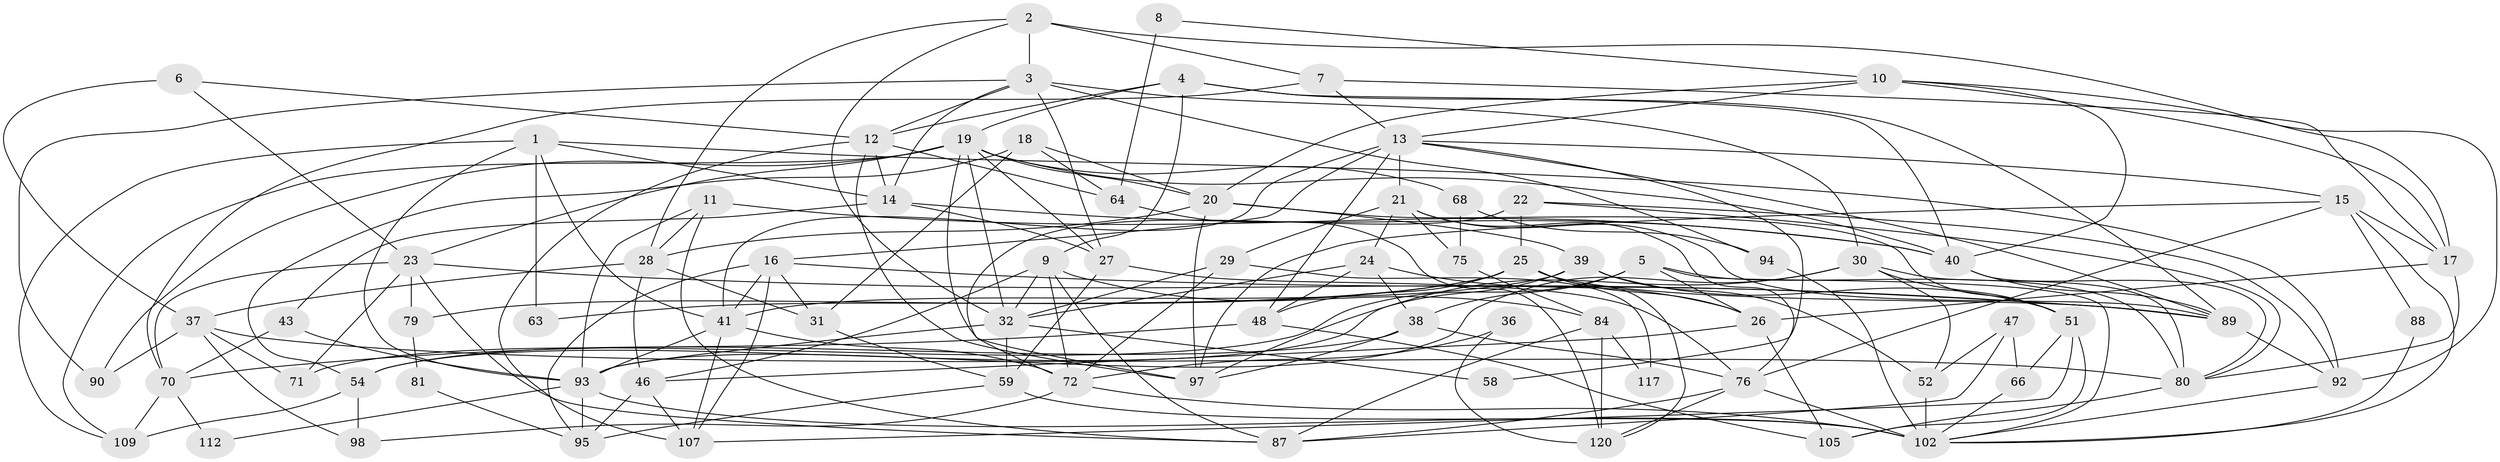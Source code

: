 // original degree distribution, {3: 0.25806451612903225, 7: 0.024193548387096774, 4: 0.3467741935483871, 2: 0.10483870967741936, 5: 0.1532258064516129, 6: 0.10483870967741936, 8: 0.008064516129032258}
// Generated by graph-tools (version 1.1) at 2025/11/02/27/25 16:11:24]
// undirected, 77 vertices, 195 edges
graph export_dot {
graph [start="1"]
  node [color=gray90,style=filled];
  1 [super="+108"];
  2 [super="+124"];
  3;
  4 [super="+45"];
  5 [super="+69"];
  6;
  7 [super="+110"];
  8;
  9 [super="+55"];
  10 [super="+50"];
  11 [super="+53"];
  12 [super="+57"];
  13 [super="+121"];
  14 [super="+99"];
  15 [super="+34"];
  16 [super="+44"];
  17 [super="+65"];
  18 [super="+35"];
  19 [super="+49"];
  20 [super="+114"];
  21 [super="+116"];
  22;
  23 [super="+77"];
  24 [super="+78"];
  25 [super="+33"];
  26 [super="+86"];
  27 [super="+74"];
  28 [super="+73"];
  29;
  30 [super="+85"];
  31 [super="+96"];
  32 [super="+82"];
  36;
  37 [super="+61"];
  38 [super="+56"];
  39 [super="+91"];
  40 [super="+42"];
  41 [super="+67"];
  43;
  46;
  47;
  48 [super="+60"];
  51 [super="+62"];
  52;
  54;
  58;
  59 [super="+103"];
  63;
  64 [super="+101"];
  66;
  68;
  70 [super="+113"];
  71;
  72 [super="+83"];
  75;
  76;
  79;
  80 [super="+100"];
  81;
  84;
  87 [super="+111"];
  88;
  89 [super="+119"];
  90;
  92 [super="+122"];
  93 [super="+123"];
  94;
  95 [super="+106"];
  97 [super="+118"];
  98;
  102 [super="+104"];
  105 [super="+115"];
  107;
  109;
  112;
  117;
  120;
  1 -- 63 [weight=2];
  1 -- 109;
  1 -- 41;
  1 -- 92;
  1 -- 93;
  1 -- 14;
  2 -- 3;
  2 -- 17;
  2 -- 32;
  2 -- 28;
  2 -- 7;
  3 -- 14;
  3 -- 90;
  3 -- 94;
  3 -- 12;
  3 -- 30;
  3 -- 27;
  4 -- 12;
  4 -- 19;
  4 -- 40;
  4 -- 89;
  4 -- 9;
  5 -- 38;
  5 -- 71;
  5 -- 80;
  5 -- 102;
  5 -- 26;
  6 -- 23;
  6 -- 37;
  6 -- 12;
  7 -- 70;
  7 -- 13;
  7 -- 17;
  8 -- 64;
  8 -- 10;
  9 -- 46;
  9 -- 84;
  9 -- 87;
  9 -- 32;
  9 -- 72;
  10 -- 40;
  10 -- 20;
  10 -- 13;
  10 -- 17;
  10 -- 92;
  11 -- 93;
  11 -- 87;
  11 -- 40;
  11 -- 28;
  12 -- 107;
  12 -- 97;
  12 -- 64;
  12 -- 14;
  13 -- 21;
  13 -- 48;
  13 -- 58;
  13 -- 16;
  13 -- 89;
  13 -- 15;
  13 -- 41;
  14 -- 43;
  14 -- 27;
  14 -- 40;
  15 -- 17;
  15 -- 102;
  15 -- 76;
  15 -- 88;
  15 -- 97;
  16 -- 107;
  16 -- 89;
  16 -- 31;
  16 -- 95;
  16 -- 41;
  17 -- 80;
  17 -- 26;
  18 -- 54;
  18 -- 20;
  18 -- 64;
  18 -- 31;
  19 -- 109;
  19 -- 20;
  19 -- 32;
  19 -- 97;
  19 -- 90;
  19 -- 68;
  19 -- 23;
  19 -- 27;
  19 -- 40;
  20 -- 51;
  20 -- 97;
  20 -- 28;
  20 -- 39;
  21 -- 29;
  21 -- 76;
  21 -- 75;
  21 -- 89;
  21 -- 24;
  22 -- 80;
  22 -- 25;
  22 -- 72;
  22 -- 92;
  23 -- 70;
  23 -- 71;
  23 -- 79;
  23 -- 89;
  23 -- 87;
  24 -- 32;
  24 -- 48;
  24 -- 38;
  24 -- 26;
  25 -- 89;
  25 -- 48;
  25 -- 120;
  25 -- 26;
  25 -- 63;
  25 -- 79;
  26 -- 105;
  26 -- 46;
  27 -- 76;
  27 -- 59;
  28 -- 46;
  28 -- 31;
  28 -- 37;
  29 -- 32;
  29 -- 117;
  29 -- 72;
  30 -- 80;
  30 -- 52;
  30 -- 51;
  30 -- 54;
  30 -- 93;
  31 -- 59;
  32 -- 58;
  32 -- 93;
  32 -- 59;
  36 -- 120;
  36 -- 72;
  37 -- 71;
  37 -- 98;
  37 -- 80;
  37 -- 90;
  38 -- 76;
  38 -- 54;
  38 -- 97;
  39 -- 97;
  39 -- 51;
  39 -- 52;
  39 -- 41;
  40 -- 80;
  40 -- 89;
  41 -- 107;
  41 -- 72;
  41 -- 93;
  43 -- 93;
  43 -- 70;
  46 -- 107;
  46 -- 95;
  47 -- 52;
  47 -- 87;
  47 -- 66;
  48 -- 70;
  48 -- 105;
  51 -- 105;
  51 -- 107;
  51 -- 66;
  52 -- 102;
  54 -- 98;
  54 -- 109;
  59 -- 102;
  59 -- 95;
  64 -- 120;
  66 -- 102;
  68 -- 75;
  68 -- 94;
  70 -- 109;
  70 -- 112;
  72 -- 102;
  72 -- 98;
  75 -- 84;
  76 -- 87;
  76 -- 120;
  76 -- 102;
  79 -- 81;
  80 -- 105;
  81 -- 95;
  84 -- 120;
  84 -- 87;
  84 -- 117;
  88 -- 102;
  89 -- 92;
  92 -- 102;
  93 -- 95;
  93 -- 112;
  93 -- 102;
  94 -- 102;
}
